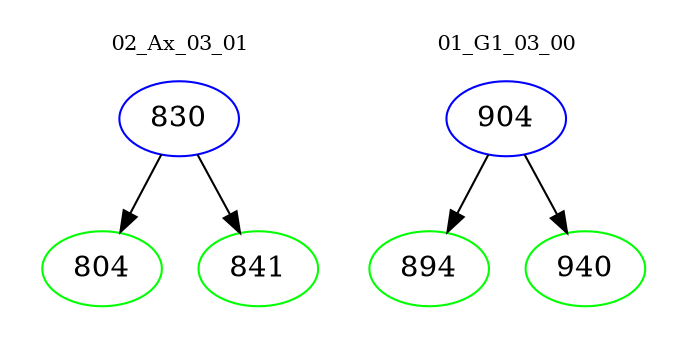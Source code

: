 digraph{
subgraph cluster_0 {
color = white
label = "02_Ax_03_01";
fontsize=10;
T0_830 [label="830", color="blue"]
T0_830 -> T0_804 [color="black"]
T0_804 [label="804", color="green"]
T0_830 -> T0_841 [color="black"]
T0_841 [label="841", color="green"]
}
subgraph cluster_1 {
color = white
label = "01_G1_03_00";
fontsize=10;
T1_904 [label="904", color="blue"]
T1_904 -> T1_894 [color="black"]
T1_894 [label="894", color="green"]
T1_904 -> T1_940 [color="black"]
T1_940 [label="940", color="green"]
}
}

